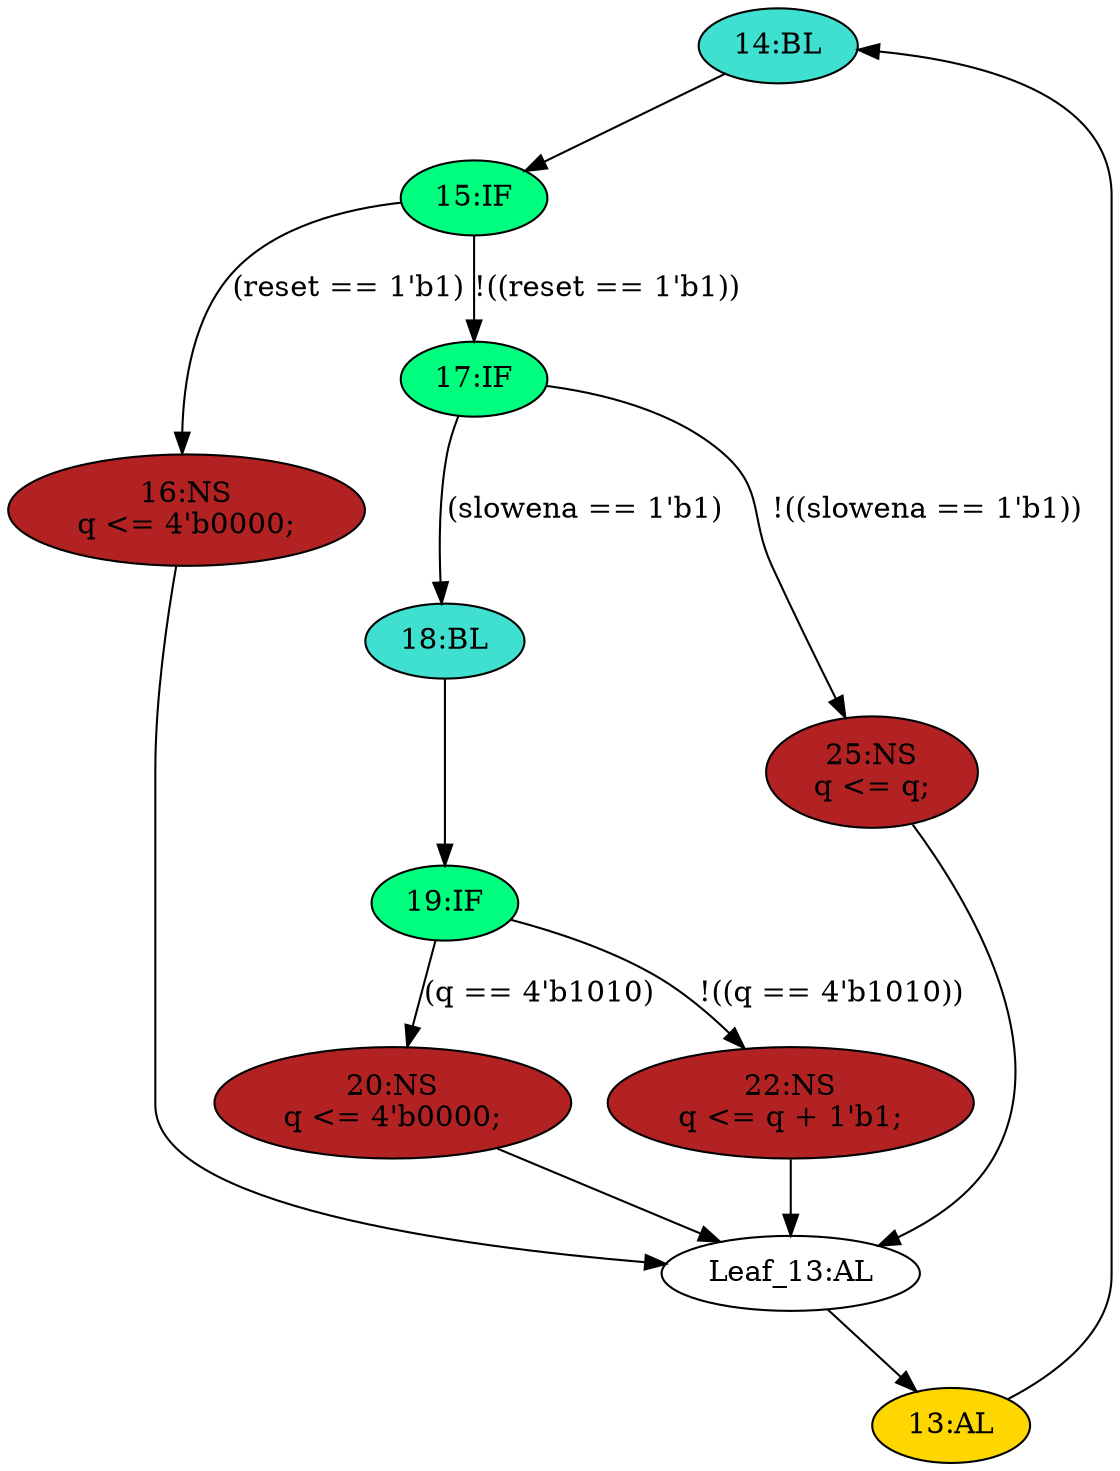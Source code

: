 strict digraph "compose( ,  )" {
	node [label="\N"];
	"14:BL"	[ast="<pyverilog.vparser.ast.Block object at 0x7f46c8eb71d0>",
		fillcolor=turquoise,
		label="14:BL",
		statements="[]",
		style=filled,
		typ=Block];
	"15:IF"	[ast="<pyverilog.vparser.ast.IfStatement object at 0x7f46c8e56bd0>",
		fillcolor=springgreen,
		label="15:IF",
		statements="[]",
		style=filled,
		typ=IfStatement];
	"14:BL" -> "15:IF"	[cond="[]",
		lineno=None];
	"16:NS"	[ast="<pyverilog.vparser.ast.NonblockingSubstitution object at 0x7f46c8ea3110>",
		fillcolor=firebrick,
		label="16:NS
q <= 4'b0000;",
		statements="[<pyverilog.vparser.ast.NonblockingSubstitution object at 0x7f46c8ea3110>]",
		style=filled,
		typ=NonblockingSubstitution];
	"Leaf_13:AL"	[def_var="['q']",
		label="Leaf_13:AL"];
	"16:NS" -> "Leaf_13:AL"	[cond="[]",
		lineno=None];
	"19:IF"	[ast="<pyverilog.vparser.ast.IfStatement object at 0x7f46c8eb1450>",
		fillcolor=springgreen,
		label="19:IF",
		statements="[]",
		style=filled,
		typ=IfStatement];
	"20:NS"	[ast="<pyverilog.vparser.ast.NonblockingSubstitution object at 0x7f46c8eb1390>",
		fillcolor=firebrick,
		label="20:NS
q <= 4'b0000;",
		statements="[<pyverilog.vparser.ast.NonblockingSubstitution object at 0x7f46c8eb1390>]",
		style=filled,
		typ=NonblockingSubstitution];
	"19:IF" -> "20:NS"	[cond="['q']",
		label="(q == 4'b1010)",
		lineno=19];
	"22:NS"	[ast="<pyverilog.vparser.ast.NonblockingSubstitution object at 0x7f46c8ebdd10>",
		fillcolor=firebrick,
		label="22:NS
q <= q + 1'b1;",
		statements="[<pyverilog.vparser.ast.NonblockingSubstitution object at 0x7f46c8ebdd10>]",
		style=filled,
		typ=NonblockingSubstitution];
	"19:IF" -> "22:NS"	[cond="['q']",
		label="!((q == 4'b1010))",
		lineno=19];
	"18:BL"	[ast="<pyverilog.vparser.ast.Block object at 0x7f46c8ea3ed0>",
		fillcolor=turquoise,
		label="18:BL",
		statements="[]",
		style=filled,
		typ=Block];
	"18:BL" -> "19:IF"	[cond="[]",
		lineno=None];
	"13:AL"	[ast="<pyverilog.vparser.ast.Always object at 0x7f46c8f35790>",
		clk_sens=True,
		fillcolor=gold,
		label="13:AL",
		sens="['clk', 'reset']",
		statements="[]",
		style=filled,
		typ=Always,
		use_var="['reset', 'q', 'slowena']"];
	"Leaf_13:AL" -> "13:AL";
	"20:NS" -> "Leaf_13:AL"	[cond="[]",
		lineno=None];
	"17:IF"	[ast="<pyverilog.vparser.ast.IfStatement object at 0x7f46c8ea3210>",
		fillcolor=springgreen,
		label="17:IF",
		statements="[]",
		style=filled,
		typ=IfStatement];
	"17:IF" -> "18:BL"	[cond="['slowena']",
		label="(slowena == 1'b1)",
		lineno=17];
	"25:NS"	[ast="<pyverilog.vparser.ast.NonblockingSubstitution object at 0x7f46c8ea6750>",
		fillcolor=firebrick,
		label="25:NS
q <= q;",
		statements="[<pyverilog.vparser.ast.NonblockingSubstitution object at 0x7f46c8ea6750>]",
		style=filled,
		typ=NonblockingSubstitution];
	"17:IF" -> "25:NS"	[cond="['slowena']",
		label="!((slowena == 1'b1))",
		lineno=17];
	"13:AL" -> "14:BL"	[cond="[]",
		lineno=None];
	"15:IF" -> "16:NS"	[cond="['reset']",
		label="(reset == 1'b1)",
		lineno=15];
	"15:IF" -> "17:IF"	[cond="['reset']",
		label="!((reset == 1'b1))",
		lineno=15];
	"22:NS" -> "Leaf_13:AL"	[cond="[]",
		lineno=None];
	"25:NS" -> "Leaf_13:AL"	[cond="[]",
		lineno=None];
}
